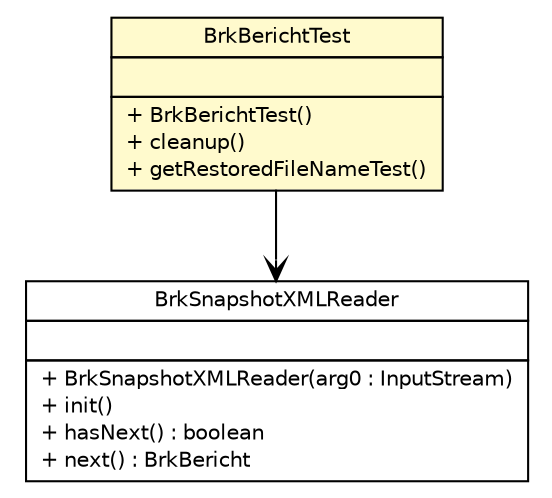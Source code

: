 #!/usr/local/bin/dot
#
# Class diagram 
# Generated by UMLGraph version R5_6-24-gf6e263 (http://www.umlgraph.org/)
#

digraph G {
	edge [fontname="Helvetica",fontsize=10,labelfontname="Helvetica",labelfontsize=10];
	node [fontname="Helvetica",fontsize=10,shape=plaintext];
	nodesep=0.25;
	ranksep=0.5;
	// nl.b3p.brmo.loader.entity.BrkBerichtTest
	c741 [label=<<table title="nl.b3p.brmo.loader.entity.BrkBerichtTest" border="0" cellborder="1" cellspacing="0" cellpadding="2" port="p" bgcolor="lemonChiffon" href="./BrkBerichtTest.html">
		<tr><td><table border="0" cellspacing="0" cellpadding="1">
<tr><td align="center" balign="center"> BrkBerichtTest </td></tr>
		</table></td></tr>
		<tr><td><table border="0" cellspacing="0" cellpadding="1">
<tr><td align="left" balign="left">  </td></tr>
		</table></td></tr>
		<tr><td><table border="0" cellspacing="0" cellpadding="1">
<tr><td align="left" balign="left"> + BrkBerichtTest() </td></tr>
<tr><td align="left" balign="left"> + cleanup() </td></tr>
<tr><td align="left" balign="left"> + getRestoredFileNameTest() </td></tr>
		</table></td></tr>
		</table>>, URL="./BrkBerichtTest.html", fontname="Helvetica", fontcolor="black", fontsize=10.0];
	// nl.b3p.brmo.loader.entity.BrkBerichtTest NAVASSOC nl.b3p.brmo.loader.xml.BrkSnapshotXMLReader
	c741:p -> c749:p [taillabel="", label="", headlabel="", fontname="Helvetica", fontcolor="black", fontsize=10.0, color="black", arrowhead=open];
	// nl.b3p.brmo.loader.xml.BrkSnapshotXMLReader
	c749 [label=<<table title="nl.b3p.brmo.loader.xml.BrkSnapshotXMLReader" border="0" cellborder="1" cellspacing="0" cellpadding="2" port="p">
		<tr><td><table border="0" cellspacing="0" cellpadding="1">
<tr><td align="center" balign="center"> BrkSnapshotXMLReader </td></tr>
		</table></td></tr>
		<tr><td><table border="0" cellspacing="0" cellpadding="1">
<tr><td align="left" balign="left">  </td></tr>
		</table></td></tr>
		<tr><td><table border="0" cellspacing="0" cellpadding="1">
<tr><td align="left" balign="left"> + BrkSnapshotXMLReader(arg0 : InputStream) </td></tr>
<tr><td align="left" balign="left"> + init() </td></tr>
<tr><td align="left" balign="left"> + hasNext() : boolean </td></tr>
<tr><td align="left" balign="left"> + next() : BrkBericht </td></tr>
		</table></td></tr>
		</table>>, URL="null", fontname="Helvetica", fontcolor="black", fontsize=10.0];
}

